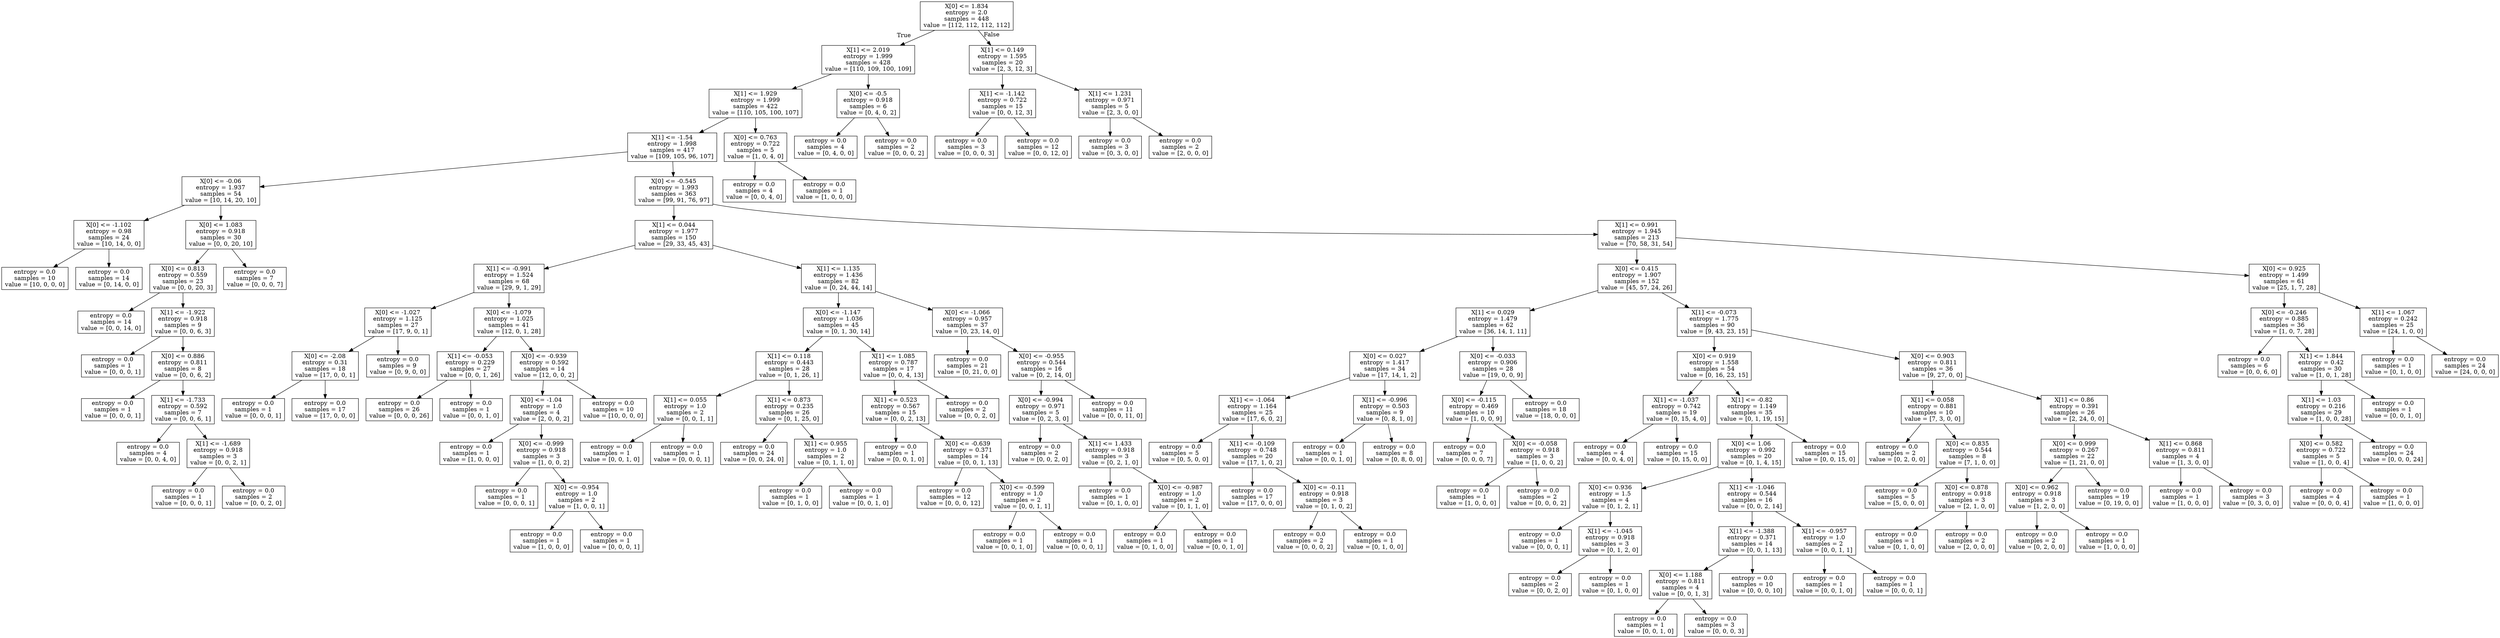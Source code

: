 digraph Tree {
node [shape=box] ;
0 [label="X[0] <= 1.834\nentropy = 2.0\nsamples = 448\nvalue = [112, 112, 112, 112]"] ;
1 [label="X[1] <= 2.019\nentropy = 1.999\nsamples = 428\nvalue = [110, 109, 100, 109]"] ;
0 -> 1 [labeldistance=2.5, labelangle=45, headlabel="True"] ;
2 [label="X[1] <= 1.929\nentropy = 1.999\nsamples = 422\nvalue = [110, 105, 100, 107]"] ;
1 -> 2 ;
3 [label="X[1] <= -1.54\nentropy = 1.998\nsamples = 417\nvalue = [109, 105, 96, 107]"] ;
2 -> 3 ;
4 [label="X[0] <= -0.06\nentropy = 1.937\nsamples = 54\nvalue = [10, 14, 20, 10]"] ;
3 -> 4 ;
5 [label="X[0] <= -1.102\nentropy = 0.98\nsamples = 24\nvalue = [10, 14, 0, 0]"] ;
4 -> 5 ;
6 [label="entropy = 0.0\nsamples = 10\nvalue = [10, 0, 0, 0]"] ;
5 -> 6 ;
7 [label="entropy = 0.0\nsamples = 14\nvalue = [0, 14, 0, 0]"] ;
5 -> 7 ;
8 [label="X[0] <= 1.083\nentropy = 0.918\nsamples = 30\nvalue = [0, 0, 20, 10]"] ;
4 -> 8 ;
9 [label="X[0] <= 0.813\nentropy = 0.559\nsamples = 23\nvalue = [0, 0, 20, 3]"] ;
8 -> 9 ;
10 [label="entropy = 0.0\nsamples = 14\nvalue = [0, 0, 14, 0]"] ;
9 -> 10 ;
11 [label="X[1] <= -1.922\nentropy = 0.918\nsamples = 9\nvalue = [0, 0, 6, 3]"] ;
9 -> 11 ;
12 [label="entropy = 0.0\nsamples = 1\nvalue = [0, 0, 0, 1]"] ;
11 -> 12 ;
13 [label="X[0] <= 0.886\nentropy = 0.811\nsamples = 8\nvalue = [0, 0, 6, 2]"] ;
11 -> 13 ;
14 [label="entropy = 0.0\nsamples = 1\nvalue = [0, 0, 0, 1]"] ;
13 -> 14 ;
15 [label="X[1] <= -1.733\nentropy = 0.592\nsamples = 7\nvalue = [0, 0, 6, 1]"] ;
13 -> 15 ;
16 [label="entropy = 0.0\nsamples = 4\nvalue = [0, 0, 4, 0]"] ;
15 -> 16 ;
17 [label="X[1] <= -1.689\nentropy = 0.918\nsamples = 3\nvalue = [0, 0, 2, 1]"] ;
15 -> 17 ;
18 [label="entropy = 0.0\nsamples = 1\nvalue = [0, 0, 0, 1]"] ;
17 -> 18 ;
19 [label="entropy = 0.0\nsamples = 2\nvalue = [0, 0, 2, 0]"] ;
17 -> 19 ;
20 [label="entropy = 0.0\nsamples = 7\nvalue = [0, 0, 0, 7]"] ;
8 -> 20 ;
21 [label="X[0] <= -0.545\nentropy = 1.993\nsamples = 363\nvalue = [99, 91, 76, 97]"] ;
3 -> 21 ;
22 [label="X[1] <= 0.044\nentropy = 1.977\nsamples = 150\nvalue = [29, 33, 45, 43]"] ;
21 -> 22 ;
23 [label="X[1] <= -0.991\nentropy = 1.524\nsamples = 68\nvalue = [29, 9, 1, 29]"] ;
22 -> 23 ;
24 [label="X[0] <= -1.027\nentropy = 1.125\nsamples = 27\nvalue = [17, 9, 0, 1]"] ;
23 -> 24 ;
25 [label="X[0] <= -2.08\nentropy = 0.31\nsamples = 18\nvalue = [17, 0, 0, 1]"] ;
24 -> 25 ;
26 [label="entropy = 0.0\nsamples = 1\nvalue = [0, 0, 0, 1]"] ;
25 -> 26 ;
27 [label="entropy = 0.0\nsamples = 17\nvalue = [17, 0, 0, 0]"] ;
25 -> 27 ;
28 [label="entropy = 0.0\nsamples = 9\nvalue = [0, 9, 0, 0]"] ;
24 -> 28 ;
29 [label="X[0] <= -1.079\nentropy = 1.025\nsamples = 41\nvalue = [12, 0, 1, 28]"] ;
23 -> 29 ;
30 [label="X[1] <= -0.053\nentropy = 0.229\nsamples = 27\nvalue = [0, 0, 1, 26]"] ;
29 -> 30 ;
31 [label="entropy = 0.0\nsamples = 26\nvalue = [0, 0, 0, 26]"] ;
30 -> 31 ;
32 [label="entropy = 0.0\nsamples = 1\nvalue = [0, 0, 1, 0]"] ;
30 -> 32 ;
33 [label="X[0] <= -0.939\nentropy = 0.592\nsamples = 14\nvalue = [12, 0, 0, 2]"] ;
29 -> 33 ;
34 [label="X[0] <= -1.04\nentropy = 1.0\nsamples = 4\nvalue = [2, 0, 0, 2]"] ;
33 -> 34 ;
35 [label="entropy = 0.0\nsamples = 1\nvalue = [1, 0, 0, 0]"] ;
34 -> 35 ;
36 [label="X[0] <= -0.999\nentropy = 0.918\nsamples = 3\nvalue = [1, 0, 0, 2]"] ;
34 -> 36 ;
37 [label="entropy = 0.0\nsamples = 1\nvalue = [0, 0, 0, 1]"] ;
36 -> 37 ;
38 [label="X[0] <= -0.954\nentropy = 1.0\nsamples = 2\nvalue = [1, 0, 0, 1]"] ;
36 -> 38 ;
39 [label="entropy = 0.0\nsamples = 1\nvalue = [1, 0, 0, 0]"] ;
38 -> 39 ;
40 [label="entropy = 0.0\nsamples = 1\nvalue = [0, 0, 0, 1]"] ;
38 -> 40 ;
41 [label="entropy = 0.0\nsamples = 10\nvalue = [10, 0, 0, 0]"] ;
33 -> 41 ;
42 [label="X[1] <= 1.135\nentropy = 1.436\nsamples = 82\nvalue = [0, 24, 44, 14]"] ;
22 -> 42 ;
43 [label="X[0] <= -1.147\nentropy = 1.036\nsamples = 45\nvalue = [0, 1, 30, 14]"] ;
42 -> 43 ;
44 [label="X[1] <= 0.118\nentropy = 0.443\nsamples = 28\nvalue = [0, 1, 26, 1]"] ;
43 -> 44 ;
45 [label="X[1] <= 0.055\nentropy = 1.0\nsamples = 2\nvalue = [0, 0, 1, 1]"] ;
44 -> 45 ;
46 [label="entropy = 0.0\nsamples = 1\nvalue = [0, 0, 1, 0]"] ;
45 -> 46 ;
47 [label="entropy = 0.0\nsamples = 1\nvalue = [0, 0, 0, 1]"] ;
45 -> 47 ;
48 [label="X[1] <= 0.873\nentropy = 0.235\nsamples = 26\nvalue = [0, 1, 25, 0]"] ;
44 -> 48 ;
49 [label="entropy = 0.0\nsamples = 24\nvalue = [0, 0, 24, 0]"] ;
48 -> 49 ;
50 [label="X[1] <= 0.955\nentropy = 1.0\nsamples = 2\nvalue = [0, 1, 1, 0]"] ;
48 -> 50 ;
51 [label="entropy = 0.0\nsamples = 1\nvalue = [0, 1, 0, 0]"] ;
50 -> 51 ;
52 [label="entropy = 0.0\nsamples = 1\nvalue = [0, 0, 1, 0]"] ;
50 -> 52 ;
53 [label="X[1] <= 1.085\nentropy = 0.787\nsamples = 17\nvalue = [0, 0, 4, 13]"] ;
43 -> 53 ;
54 [label="X[1] <= 0.523\nentropy = 0.567\nsamples = 15\nvalue = [0, 0, 2, 13]"] ;
53 -> 54 ;
55 [label="entropy = 0.0\nsamples = 1\nvalue = [0, 0, 1, 0]"] ;
54 -> 55 ;
56 [label="X[0] <= -0.639\nentropy = 0.371\nsamples = 14\nvalue = [0, 0, 1, 13]"] ;
54 -> 56 ;
57 [label="entropy = 0.0\nsamples = 12\nvalue = [0, 0, 0, 12]"] ;
56 -> 57 ;
58 [label="X[0] <= -0.599\nentropy = 1.0\nsamples = 2\nvalue = [0, 0, 1, 1]"] ;
56 -> 58 ;
59 [label="entropy = 0.0\nsamples = 1\nvalue = [0, 0, 1, 0]"] ;
58 -> 59 ;
60 [label="entropy = 0.0\nsamples = 1\nvalue = [0, 0, 0, 1]"] ;
58 -> 60 ;
61 [label="entropy = 0.0\nsamples = 2\nvalue = [0, 0, 2, 0]"] ;
53 -> 61 ;
62 [label="X[0] <= -1.066\nentropy = 0.957\nsamples = 37\nvalue = [0, 23, 14, 0]"] ;
42 -> 62 ;
63 [label="entropy = 0.0\nsamples = 21\nvalue = [0, 21, 0, 0]"] ;
62 -> 63 ;
64 [label="X[0] <= -0.955\nentropy = 0.544\nsamples = 16\nvalue = [0, 2, 14, 0]"] ;
62 -> 64 ;
65 [label="X[0] <= -0.994\nentropy = 0.971\nsamples = 5\nvalue = [0, 2, 3, 0]"] ;
64 -> 65 ;
66 [label="entropy = 0.0\nsamples = 2\nvalue = [0, 0, 2, 0]"] ;
65 -> 66 ;
67 [label="X[1] <= 1.433\nentropy = 0.918\nsamples = 3\nvalue = [0, 2, 1, 0]"] ;
65 -> 67 ;
68 [label="entropy = 0.0\nsamples = 1\nvalue = [0, 1, 0, 0]"] ;
67 -> 68 ;
69 [label="X[0] <= -0.987\nentropy = 1.0\nsamples = 2\nvalue = [0, 1, 1, 0]"] ;
67 -> 69 ;
70 [label="entropy = 0.0\nsamples = 1\nvalue = [0, 1, 0, 0]"] ;
69 -> 70 ;
71 [label="entropy = 0.0\nsamples = 1\nvalue = [0, 0, 1, 0]"] ;
69 -> 71 ;
72 [label="entropy = 0.0\nsamples = 11\nvalue = [0, 0, 11, 0]"] ;
64 -> 72 ;
73 [label="X[1] <= 0.991\nentropy = 1.945\nsamples = 213\nvalue = [70, 58, 31, 54]"] ;
21 -> 73 ;
74 [label="X[0] <= 0.415\nentropy = 1.907\nsamples = 152\nvalue = [45, 57, 24, 26]"] ;
73 -> 74 ;
75 [label="X[1] <= 0.029\nentropy = 1.479\nsamples = 62\nvalue = [36, 14, 1, 11]"] ;
74 -> 75 ;
76 [label="X[0] <= 0.027\nentropy = 1.417\nsamples = 34\nvalue = [17, 14, 1, 2]"] ;
75 -> 76 ;
77 [label="X[1] <= -1.064\nentropy = 1.164\nsamples = 25\nvalue = [17, 6, 0, 2]"] ;
76 -> 77 ;
78 [label="entropy = 0.0\nsamples = 5\nvalue = [0, 5, 0, 0]"] ;
77 -> 78 ;
79 [label="X[1] <= -0.109\nentropy = 0.748\nsamples = 20\nvalue = [17, 1, 0, 2]"] ;
77 -> 79 ;
80 [label="entropy = 0.0\nsamples = 17\nvalue = [17, 0, 0, 0]"] ;
79 -> 80 ;
81 [label="X[0] <= -0.11\nentropy = 0.918\nsamples = 3\nvalue = [0, 1, 0, 2]"] ;
79 -> 81 ;
82 [label="entropy = 0.0\nsamples = 2\nvalue = [0, 0, 0, 2]"] ;
81 -> 82 ;
83 [label="entropy = 0.0\nsamples = 1\nvalue = [0, 1, 0, 0]"] ;
81 -> 83 ;
84 [label="X[1] <= -0.996\nentropy = 0.503\nsamples = 9\nvalue = [0, 8, 1, 0]"] ;
76 -> 84 ;
85 [label="entropy = 0.0\nsamples = 1\nvalue = [0, 0, 1, 0]"] ;
84 -> 85 ;
86 [label="entropy = 0.0\nsamples = 8\nvalue = [0, 8, 0, 0]"] ;
84 -> 86 ;
87 [label="X[0] <= -0.033\nentropy = 0.906\nsamples = 28\nvalue = [19, 0, 0, 9]"] ;
75 -> 87 ;
88 [label="X[0] <= -0.115\nentropy = 0.469\nsamples = 10\nvalue = [1, 0, 0, 9]"] ;
87 -> 88 ;
89 [label="entropy = 0.0\nsamples = 7\nvalue = [0, 0, 0, 7]"] ;
88 -> 89 ;
90 [label="X[0] <= -0.058\nentropy = 0.918\nsamples = 3\nvalue = [1, 0, 0, 2]"] ;
88 -> 90 ;
91 [label="entropy = 0.0\nsamples = 1\nvalue = [1, 0, 0, 0]"] ;
90 -> 91 ;
92 [label="entropy = 0.0\nsamples = 2\nvalue = [0, 0, 0, 2]"] ;
90 -> 92 ;
93 [label="entropy = 0.0\nsamples = 18\nvalue = [18, 0, 0, 0]"] ;
87 -> 93 ;
94 [label="X[1] <= -0.073\nentropy = 1.775\nsamples = 90\nvalue = [9, 43, 23, 15]"] ;
74 -> 94 ;
95 [label="X[0] <= 0.919\nentropy = 1.558\nsamples = 54\nvalue = [0, 16, 23, 15]"] ;
94 -> 95 ;
96 [label="X[1] <= -1.037\nentropy = 0.742\nsamples = 19\nvalue = [0, 15, 4, 0]"] ;
95 -> 96 ;
97 [label="entropy = 0.0\nsamples = 4\nvalue = [0, 0, 4, 0]"] ;
96 -> 97 ;
98 [label="entropy = 0.0\nsamples = 15\nvalue = [0, 15, 0, 0]"] ;
96 -> 98 ;
99 [label="X[1] <= -0.82\nentropy = 1.149\nsamples = 35\nvalue = [0, 1, 19, 15]"] ;
95 -> 99 ;
100 [label="X[0] <= 1.06\nentropy = 0.992\nsamples = 20\nvalue = [0, 1, 4, 15]"] ;
99 -> 100 ;
101 [label="X[0] <= 0.936\nentropy = 1.5\nsamples = 4\nvalue = [0, 1, 2, 1]"] ;
100 -> 101 ;
102 [label="entropy = 0.0\nsamples = 1\nvalue = [0, 0, 0, 1]"] ;
101 -> 102 ;
103 [label="X[1] <= -1.045\nentropy = 0.918\nsamples = 3\nvalue = [0, 1, 2, 0]"] ;
101 -> 103 ;
104 [label="entropy = 0.0\nsamples = 2\nvalue = [0, 0, 2, 0]"] ;
103 -> 104 ;
105 [label="entropy = 0.0\nsamples = 1\nvalue = [0, 1, 0, 0]"] ;
103 -> 105 ;
106 [label="X[1] <= -1.046\nentropy = 0.544\nsamples = 16\nvalue = [0, 0, 2, 14]"] ;
100 -> 106 ;
107 [label="X[1] <= -1.388\nentropy = 0.371\nsamples = 14\nvalue = [0, 0, 1, 13]"] ;
106 -> 107 ;
108 [label="X[0] <= 1.188\nentropy = 0.811\nsamples = 4\nvalue = [0, 0, 1, 3]"] ;
107 -> 108 ;
109 [label="entropy = 0.0\nsamples = 1\nvalue = [0, 0, 1, 0]"] ;
108 -> 109 ;
110 [label="entropy = 0.0\nsamples = 3\nvalue = [0, 0, 0, 3]"] ;
108 -> 110 ;
111 [label="entropy = 0.0\nsamples = 10\nvalue = [0, 0, 0, 10]"] ;
107 -> 111 ;
112 [label="X[1] <= -0.957\nentropy = 1.0\nsamples = 2\nvalue = [0, 0, 1, 1]"] ;
106 -> 112 ;
113 [label="entropy = 0.0\nsamples = 1\nvalue = [0, 0, 1, 0]"] ;
112 -> 113 ;
114 [label="entropy = 0.0\nsamples = 1\nvalue = [0, 0, 0, 1]"] ;
112 -> 114 ;
115 [label="entropy = 0.0\nsamples = 15\nvalue = [0, 0, 15, 0]"] ;
99 -> 115 ;
116 [label="X[0] <= 0.903\nentropy = 0.811\nsamples = 36\nvalue = [9, 27, 0, 0]"] ;
94 -> 116 ;
117 [label="X[1] <= 0.058\nentropy = 0.881\nsamples = 10\nvalue = [7, 3, 0, 0]"] ;
116 -> 117 ;
118 [label="entropy = 0.0\nsamples = 2\nvalue = [0, 2, 0, 0]"] ;
117 -> 118 ;
119 [label="X[0] <= 0.835\nentropy = 0.544\nsamples = 8\nvalue = [7, 1, 0, 0]"] ;
117 -> 119 ;
120 [label="entropy = 0.0\nsamples = 5\nvalue = [5, 0, 0, 0]"] ;
119 -> 120 ;
121 [label="X[0] <= 0.878\nentropy = 0.918\nsamples = 3\nvalue = [2, 1, 0, 0]"] ;
119 -> 121 ;
122 [label="entropy = 0.0\nsamples = 1\nvalue = [0, 1, 0, 0]"] ;
121 -> 122 ;
123 [label="entropy = 0.0\nsamples = 2\nvalue = [2, 0, 0, 0]"] ;
121 -> 123 ;
124 [label="X[1] <= 0.86\nentropy = 0.391\nsamples = 26\nvalue = [2, 24, 0, 0]"] ;
116 -> 124 ;
125 [label="X[0] <= 0.999\nentropy = 0.267\nsamples = 22\nvalue = [1, 21, 0, 0]"] ;
124 -> 125 ;
126 [label="X[0] <= 0.962\nentropy = 0.918\nsamples = 3\nvalue = [1, 2, 0, 0]"] ;
125 -> 126 ;
127 [label="entropy = 0.0\nsamples = 2\nvalue = [0, 2, 0, 0]"] ;
126 -> 127 ;
128 [label="entropy = 0.0\nsamples = 1\nvalue = [1, 0, 0, 0]"] ;
126 -> 128 ;
129 [label="entropy = 0.0\nsamples = 19\nvalue = [0, 19, 0, 0]"] ;
125 -> 129 ;
130 [label="X[1] <= 0.868\nentropy = 0.811\nsamples = 4\nvalue = [1, 3, 0, 0]"] ;
124 -> 130 ;
131 [label="entropy = 0.0\nsamples = 1\nvalue = [1, 0, 0, 0]"] ;
130 -> 131 ;
132 [label="entropy = 0.0\nsamples = 3\nvalue = [0, 3, 0, 0]"] ;
130 -> 132 ;
133 [label="X[0] <= 0.925\nentropy = 1.499\nsamples = 61\nvalue = [25, 1, 7, 28]"] ;
73 -> 133 ;
134 [label="X[0] <= -0.246\nentropy = 0.885\nsamples = 36\nvalue = [1, 0, 7, 28]"] ;
133 -> 134 ;
135 [label="entropy = 0.0\nsamples = 6\nvalue = [0, 0, 6, 0]"] ;
134 -> 135 ;
136 [label="X[1] <= 1.844\nentropy = 0.42\nsamples = 30\nvalue = [1, 0, 1, 28]"] ;
134 -> 136 ;
137 [label="X[1] <= 1.03\nentropy = 0.216\nsamples = 29\nvalue = [1, 0, 0, 28]"] ;
136 -> 137 ;
138 [label="X[0] <= 0.582\nentropy = 0.722\nsamples = 5\nvalue = [1, 0, 0, 4]"] ;
137 -> 138 ;
139 [label="entropy = 0.0\nsamples = 4\nvalue = [0, 0, 0, 4]"] ;
138 -> 139 ;
140 [label="entropy = 0.0\nsamples = 1\nvalue = [1, 0, 0, 0]"] ;
138 -> 140 ;
141 [label="entropy = 0.0\nsamples = 24\nvalue = [0, 0, 0, 24]"] ;
137 -> 141 ;
142 [label="entropy = 0.0\nsamples = 1\nvalue = [0, 0, 1, 0]"] ;
136 -> 142 ;
143 [label="X[1] <= 1.067\nentropy = 0.242\nsamples = 25\nvalue = [24, 1, 0, 0]"] ;
133 -> 143 ;
144 [label="entropy = 0.0\nsamples = 1\nvalue = [0, 1, 0, 0]"] ;
143 -> 144 ;
145 [label="entropy = 0.0\nsamples = 24\nvalue = [24, 0, 0, 0]"] ;
143 -> 145 ;
146 [label="X[0] <= 0.763\nentropy = 0.722\nsamples = 5\nvalue = [1, 0, 4, 0]"] ;
2 -> 146 ;
147 [label="entropy = 0.0\nsamples = 4\nvalue = [0, 0, 4, 0]"] ;
146 -> 147 ;
148 [label="entropy = 0.0\nsamples = 1\nvalue = [1, 0, 0, 0]"] ;
146 -> 148 ;
149 [label="X[0] <= -0.5\nentropy = 0.918\nsamples = 6\nvalue = [0, 4, 0, 2]"] ;
1 -> 149 ;
150 [label="entropy = 0.0\nsamples = 4\nvalue = [0, 4, 0, 0]"] ;
149 -> 150 ;
151 [label="entropy = 0.0\nsamples = 2\nvalue = [0, 0, 0, 2]"] ;
149 -> 151 ;
152 [label="X[1] <= 0.149\nentropy = 1.595\nsamples = 20\nvalue = [2, 3, 12, 3]"] ;
0 -> 152 [labeldistance=2.5, labelangle=-45, headlabel="False"] ;
153 [label="X[1] <= -1.142\nentropy = 0.722\nsamples = 15\nvalue = [0, 0, 12, 3]"] ;
152 -> 153 ;
154 [label="entropy = 0.0\nsamples = 3\nvalue = [0, 0, 0, 3]"] ;
153 -> 154 ;
155 [label="entropy = 0.0\nsamples = 12\nvalue = [0, 0, 12, 0]"] ;
153 -> 155 ;
156 [label="X[1] <= 1.231\nentropy = 0.971\nsamples = 5\nvalue = [2, 3, 0, 0]"] ;
152 -> 156 ;
157 [label="entropy = 0.0\nsamples = 3\nvalue = [0, 3, 0, 0]"] ;
156 -> 157 ;
158 [label="entropy = 0.0\nsamples = 2\nvalue = [2, 0, 0, 0]"] ;
156 -> 158 ;
}